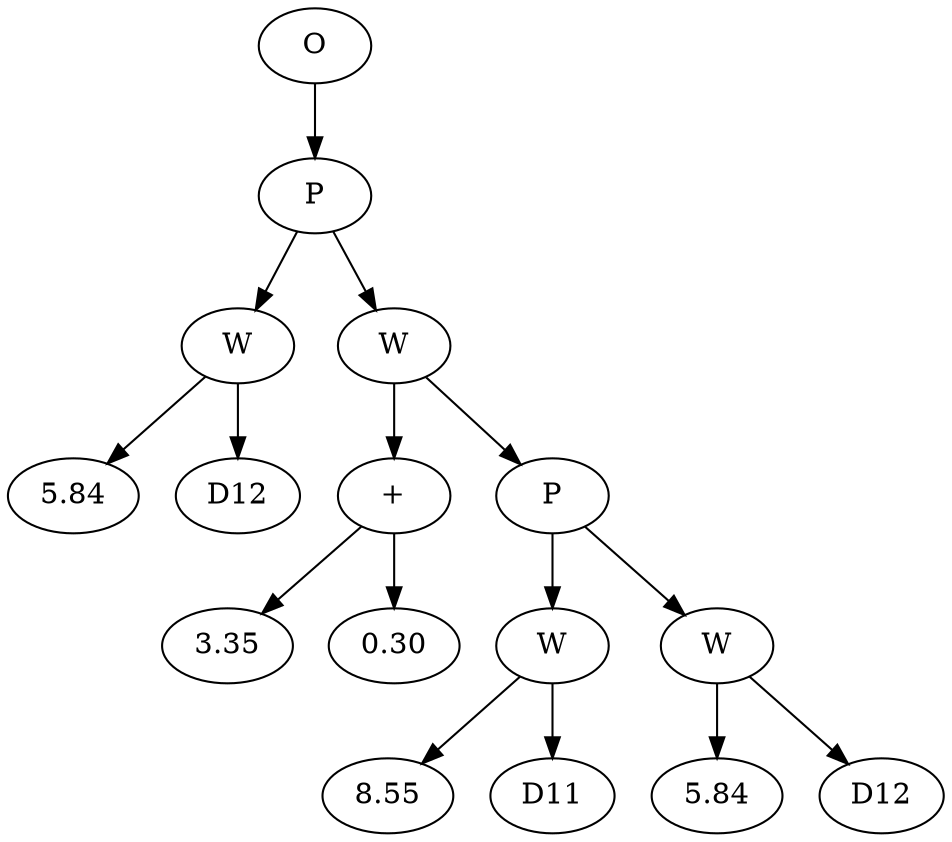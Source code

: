 // Tree
digraph {
	10864887 [label=O]
	10864888 [label=P]
	10864887 -> 10864888
	10864889 [label=W]
	10864888 -> 10864889
	10864890 [label=5.84]
	10864889 -> 10864890
	10864891 [label=D12]
	10864889 -> 10864891
	10864892 [label=W]
	10864888 -> 10864892
	10864893 [label="+"]
	10864892 -> 10864893
	10864894 [label=3.35]
	10864893 -> 10864894
	10864895 [label=0.30]
	10864893 -> 10864895
	10864896 [label=P]
	10864892 -> 10864896
	10864897 [label=W]
	10864896 -> 10864897
	10864898 [label=8.55]
	10864897 -> 10864898
	10864899 [label=D11]
	10864897 -> 10864899
	10864900 [label=W]
	10864896 -> 10864900
	10864901 [label=5.84]
	10864900 -> 10864901
	10864902 [label=D12]
	10864900 -> 10864902
}

